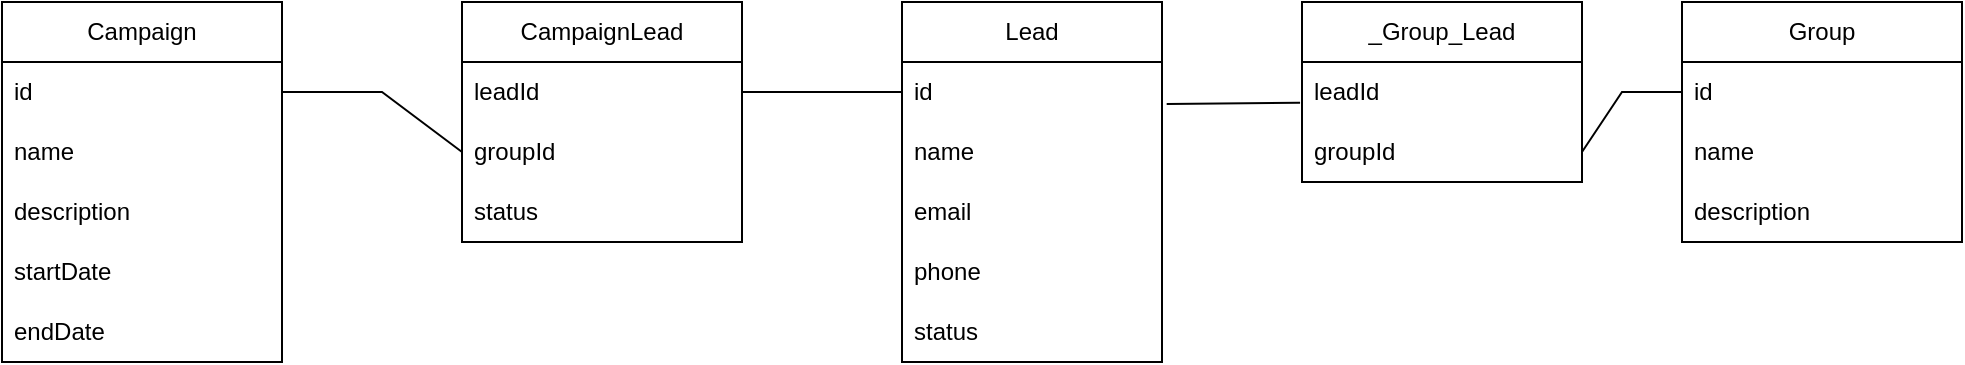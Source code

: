 <mxfile version="24.7.17">
  <diagram name="Page-1" id="Jjh_iP32hr-Uivec4ZAc">
    <mxGraphModel dx="1850" dy="530" grid="1" gridSize="10" guides="1" tooltips="1" connect="1" arrows="1" fold="1" page="1" pageScale="1" pageWidth="850" pageHeight="1100" math="0" shadow="0">
      <root>
        <mxCell id="0" />
        <mxCell id="1" parent="0" />
        <mxCell id="pEUe5dcsv_O6CjiDKjJ1-1" value="Lead" style="swimlane;fontStyle=0;childLayout=stackLayout;horizontal=1;startSize=30;horizontalStack=0;resizeParent=1;resizeParentMax=0;resizeLast=0;collapsible=1;marginBottom=0;whiteSpace=wrap;html=1;" vertex="1" parent="1">
          <mxGeometry x="160" y="175" width="130" height="180" as="geometry">
            <mxRectangle x="170" y="180" width="70" height="30" as="alternateBounds" />
          </mxGeometry>
        </mxCell>
        <mxCell id="pEUe5dcsv_O6CjiDKjJ1-2" value="id" style="text;strokeColor=none;fillColor=none;align=left;verticalAlign=middle;spacingLeft=4;spacingRight=4;overflow=hidden;points=[[0,0.5],[1,0.5]];portConstraint=eastwest;rotatable=0;whiteSpace=wrap;html=1;" vertex="1" parent="pEUe5dcsv_O6CjiDKjJ1-1">
          <mxGeometry y="30" width="130" height="30" as="geometry" />
        </mxCell>
        <mxCell id="pEUe5dcsv_O6CjiDKjJ1-3" value="name" style="text;strokeColor=none;fillColor=none;align=left;verticalAlign=middle;spacingLeft=4;spacingRight=4;overflow=hidden;points=[[0,0.5],[1,0.5]];portConstraint=eastwest;rotatable=0;whiteSpace=wrap;html=1;" vertex="1" parent="pEUe5dcsv_O6CjiDKjJ1-1">
          <mxGeometry y="60" width="130" height="30" as="geometry" />
        </mxCell>
        <mxCell id="pEUe5dcsv_O6CjiDKjJ1-4" value="email" style="text;strokeColor=none;fillColor=none;align=left;verticalAlign=middle;spacingLeft=4;spacingRight=4;overflow=hidden;points=[[0,0.5],[1,0.5]];portConstraint=eastwest;rotatable=0;whiteSpace=wrap;html=1;" vertex="1" parent="pEUe5dcsv_O6CjiDKjJ1-1">
          <mxGeometry y="90" width="130" height="30" as="geometry" />
        </mxCell>
        <mxCell id="pEUe5dcsv_O6CjiDKjJ1-10" value="phone" style="text;strokeColor=none;fillColor=none;align=left;verticalAlign=middle;spacingLeft=4;spacingRight=4;overflow=hidden;points=[[0,0.5],[1,0.5]];portConstraint=eastwest;rotatable=0;whiteSpace=wrap;html=1;" vertex="1" parent="pEUe5dcsv_O6CjiDKjJ1-1">
          <mxGeometry y="120" width="130" height="30" as="geometry" />
        </mxCell>
        <mxCell id="pEUe5dcsv_O6CjiDKjJ1-11" value="status" style="text;strokeColor=none;fillColor=none;align=left;verticalAlign=middle;spacingLeft=4;spacingRight=4;overflow=hidden;points=[[0,0.5],[1,0.5]];portConstraint=eastwest;rotatable=0;whiteSpace=wrap;html=1;" vertex="1" parent="pEUe5dcsv_O6CjiDKjJ1-1">
          <mxGeometry y="150" width="130" height="30" as="geometry" />
        </mxCell>
        <mxCell id="pEUe5dcsv_O6CjiDKjJ1-12" value="Group" style="swimlane;fontStyle=0;childLayout=stackLayout;horizontal=1;startSize=30;horizontalStack=0;resizeParent=1;resizeParentMax=0;resizeLast=0;collapsible=1;marginBottom=0;whiteSpace=wrap;html=1;" vertex="1" parent="1">
          <mxGeometry x="550" y="175" width="140" height="120" as="geometry" />
        </mxCell>
        <mxCell id="pEUe5dcsv_O6CjiDKjJ1-13" value="id" style="text;strokeColor=none;fillColor=none;align=left;verticalAlign=middle;spacingLeft=4;spacingRight=4;overflow=hidden;points=[[0,0.5],[1,0.5]];portConstraint=eastwest;rotatable=0;whiteSpace=wrap;html=1;" vertex="1" parent="pEUe5dcsv_O6CjiDKjJ1-12">
          <mxGeometry y="30" width="140" height="30" as="geometry" />
        </mxCell>
        <mxCell id="pEUe5dcsv_O6CjiDKjJ1-14" value="name" style="text;strokeColor=none;fillColor=none;align=left;verticalAlign=middle;spacingLeft=4;spacingRight=4;overflow=hidden;points=[[0,0.5],[1,0.5]];portConstraint=eastwest;rotatable=0;whiteSpace=wrap;html=1;" vertex="1" parent="pEUe5dcsv_O6CjiDKjJ1-12">
          <mxGeometry y="60" width="140" height="30" as="geometry" />
        </mxCell>
        <mxCell id="pEUe5dcsv_O6CjiDKjJ1-15" value="description" style="text;strokeColor=none;fillColor=none;align=left;verticalAlign=middle;spacingLeft=4;spacingRight=4;overflow=hidden;points=[[0,0.5],[1,0.5]];portConstraint=eastwest;rotatable=0;whiteSpace=wrap;html=1;" vertex="1" parent="pEUe5dcsv_O6CjiDKjJ1-12">
          <mxGeometry y="90" width="140" height="30" as="geometry" />
        </mxCell>
        <mxCell id="pEUe5dcsv_O6CjiDKjJ1-16" value="_Group_Lead" style="swimlane;fontStyle=0;childLayout=stackLayout;horizontal=1;startSize=30;horizontalStack=0;resizeParent=1;resizeParentMax=0;resizeLast=0;collapsible=1;marginBottom=0;whiteSpace=wrap;html=1;" vertex="1" parent="1">
          <mxGeometry x="360" y="175" width="140" height="90" as="geometry" />
        </mxCell>
        <mxCell id="pEUe5dcsv_O6CjiDKjJ1-17" value="leadId" style="text;strokeColor=none;fillColor=none;align=left;verticalAlign=middle;spacingLeft=4;spacingRight=4;overflow=hidden;points=[[0,0.5],[1,0.5]];portConstraint=eastwest;rotatable=0;whiteSpace=wrap;html=1;" vertex="1" parent="pEUe5dcsv_O6CjiDKjJ1-16">
          <mxGeometry y="30" width="140" height="30" as="geometry" />
        </mxCell>
        <mxCell id="pEUe5dcsv_O6CjiDKjJ1-18" value="groupId" style="text;strokeColor=none;fillColor=none;align=left;verticalAlign=middle;spacingLeft=4;spacingRight=4;overflow=hidden;points=[[0,0.5],[1,0.5]];portConstraint=eastwest;rotatable=0;whiteSpace=wrap;html=1;" vertex="1" parent="pEUe5dcsv_O6CjiDKjJ1-16">
          <mxGeometry y="60" width="140" height="30" as="geometry" />
        </mxCell>
        <mxCell id="pEUe5dcsv_O6CjiDKjJ1-20" value="" style="endArrow=none;html=1;rounded=0;entryX=-0.007;entryY=0.679;entryDx=0;entryDy=0;entryPerimeter=0;exitX=1.018;exitY=0.698;exitDx=0;exitDy=0;exitPerimeter=0;" edge="1" parent="1" source="pEUe5dcsv_O6CjiDKjJ1-2" target="pEUe5dcsv_O6CjiDKjJ1-17">
          <mxGeometry width="50" height="50" relative="1" as="geometry">
            <mxPoint x="290" y="250" as="sourcePoint" />
            <mxPoint x="330" y="200" as="targetPoint" />
          </mxGeometry>
        </mxCell>
        <mxCell id="pEUe5dcsv_O6CjiDKjJ1-21" value="" style="endArrow=none;html=1;rounded=0;exitX=1;exitY=0.5;exitDx=0;exitDy=0;entryX=0;entryY=0.5;entryDx=0;entryDy=0;" edge="1" parent="1" source="pEUe5dcsv_O6CjiDKjJ1-18" target="pEUe5dcsv_O6CjiDKjJ1-13">
          <mxGeometry width="50" height="50" relative="1" as="geometry">
            <mxPoint x="490" y="240" as="sourcePoint" />
            <mxPoint x="540" y="190" as="targetPoint" />
            <Array as="points">
              <mxPoint x="520" y="220" />
            </Array>
          </mxGeometry>
        </mxCell>
        <mxCell id="pEUe5dcsv_O6CjiDKjJ1-22" value="Campaign" style="swimlane;fontStyle=0;childLayout=stackLayout;horizontal=1;startSize=30;horizontalStack=0;resizeParent=1;resizeParentMax=0;resizeLast=0;collapsible=1;marginBottom=0;whiteSpace=wrap;html=1;" vertex="1" parent="1">
          <mxGeometry x="-290" y="175" width="140" height="180" as="geometry" />
        </mxCell>
        <mxCell id="pEUe5dcsv_O6CjiDKjJ1-23" value="id" style="text;strokeColor=none;fillColor=none;align=left;verticalAlign=middle;spacingLeft=4;spacingRight=4;overflow=hidden;points=[[0,0.5],[1,0.5]];portConstraint=eastwest;rotatable=0;whiteSpace=wrap;html=1;" vertex="1" parent="pEUe5dcsv_O6CjiDKjJ1-22">
          <mxGeometry y="30" width="140" height="30" as="geometry" />
        </mxCell>
        <mxCell id="pEUe5dcsv_O6CjiDKjJ1-24" value="name" style="text;strokeColor=none;fillColor=none;align=left;verticalAlign=middle;spacingLeft=4;spacingRight=4;overflow=hidden;points=[[0,0.5],[1,0.5]];portConstraint=eastwest;rotatable=0;whiteSpace=wrap;html=1;" vertex="1" parent="pEUe5dcsv_O6CjiDKjJ1-22">
          <mxGeometry y="60" width="140" height="30" as="geometry" />
        </mxCell>
        <mxCell id="pEUe5dcsv_O6CjiDKjJ1-25" value="description" style="text;strokeColor=none;fillColor=none;align=left;verticalAlign=middle;spacingLeft=4;spacingRight=4;overflow=hidden;points=[[0,0.5],[1,0.5]];portConstraint=eastwest;rotatable=0;whiteSpace=wrap;html=1;" vertex="1" parent="pEUe5dcsv_O6CjiDKjJ1-22">
          <mxGeometry y="90" width="140" height="30" as="geometry" />
        </mxCell>
        <mxCell id="pEUe5dcsv_O6CjiDKjJ1-30" value="startDate" style="text;strokeColor=none;fillColor=none;align=left;verticalAlign=middle;spacingLeft=4;spacingRight=4;overflow=hidden;points=[[0,0.5],[1,0.5]];portConstraint=eastwest;rotatable=0;whiteSpace=wrap;html=1;" vertex="1" parent="pEUe5dcsv_O6CjiDKjJ1-22">
          <mxGeometry y="120" width="140" height="30" as="geometry" />
        </mxCell>
        <mxCell id="pEUe5dcsv_O6CjiDKjJ1-31" value="endDate" style="text;strokeColor=none;fillColor=none;align=left;verticalAlign=middle;spacingLeft=4;spacingRight=4;overflow=hidden;points=[[0,0.5],[1,0.5]];portConstraint=eastwest;rotatable=0;whiteSpace=wrap;html=1;" vertex="1" parent="pEUe5dcsv_O6CjiDKjJ1-22">
          <mxGeometry y="150" width="140" height="30" as="geometry" />
        </mxCell>
        <mxCell id="pEUe5dcsv_O6CjiDKjJ1-26" value="CampaignLead" style="swimlane;fontStyle=0;childLayout=stackLayout;horizontal=1;startSize=30;horizontalStack=0;resizeParent=1;resizeParentMax=0;resizeLast=0;collapsible=1;marginBottom=0;whiteSpace=wrap;html=1;" vertex="1" parent="1">
          <mxGeometry x="-60" y="175" width="140" height="120" as="geometry" />
        </mxCell>
        <mxCell id="pEUe5dcsv_O6CjiDKjJ1-27" value="leadId" style="text;strokeColor=none;fillColor=none;align=left;verticalAlign=middle;spacingLeft=4;spacingRight=4;overflow=hidden;points=[[0,0.5],[1,0.5]];portConstraint=eastwest;rotatable=0;whiteSpace=wrap;html=1;" vertex="1" parent="pEUe5dcsv_O6CjiDKjJ1-26">
          <mxGeometry y="30" width="140" height="30" as="geometry" />
        </mxCell>
        <mxCell id="pEUe5dcsv_O6CjiDKjJ1-28" value="groupId" style="text;strokeColor=none;fillColor=none;align=left;verticalAlign=middle;spacingLeft=4;spacingRight=4;overflow=hidden;points=[[0,0.5],[1,0.5]];portConstraint=eastwest;rotatable=0;whiteSpace=wrap;html=1;" vertex="1" parent="pEUe5dcsv_O6CjiDKjJ1-26">
          <mxGeometry y="60" width="140" height="30" as="geometry" />
        </mxCell>
        <mxCell id="pEUe5dcsv_O6CjiDKjJ1-29" value="status" style="text;strokeColor=none;fillColor=none;align=left;verticalAlign=middle;spacingLeft=4;spacingRight=4;overflow=hidden;points=[[0,0.5],[1,0.5]];portConstraint=eastwest;rotatable=0;whiteSpace=wrap;html=1;" vertex="1" parent="pEUe5dcsv_O6CjiDKjJ1-26">
          <mxGeometry y="90" width="140" height="30" as="geometry" />
        </mxCell>
        <mxCell id="pEUe5dcsv_O6CjiDKjJ1-32" value="" style="endArrow=none;html=1;rounded=0;entryX=0;entryY=0.5;entryDx=0;entryDy=0;exitX=1;exitY=0.5;exitDx=0;exitDy=0;" edge="1" parent="1" source="pEUe5dcsv_O6CjiDKjJ1-27" target="pEUe5dcsv_O6CjiDKjJ1-2">
          <mxGeometry width="50" height="50" relative="1" as="geometry">
            <mxPoint x="90" y="210" as="sourcePoint" />
            <mxPoint x="140" y="160" as="targetPoint" />
          </mxGeometry>
        </mxCell>
        <mxCell id="pEUe5dcsv_O6CjiDKjJ1-33" value="" style="endArrow=none;html=1;rounded=0;exitX=1;exitY=0.5;exitDx=0;exitDy=0;entryX=0;entryY=0.5;entryDx=0;entryDy=0;" edge="1" parent="1" source="pEUe5dcsv_O6CjiDKjJ1-23" target="pEUe5dcsv_O6CjiDKjJ1-28">
          <mxGeometry width="50" height="50" relative="1" as="geometry">
            <mxPoint y="250" as="sourcePoint" />
            <mxPoint x="50" y="200" as="targetPoint" />
            <Array as="points">
              <mxPoint x="-100" y="220" />
            </Array>
          </mxGeometry>
        </mxCell>
      </root>
    </mxGraphModel>
  </diagram>
</mxfile>
